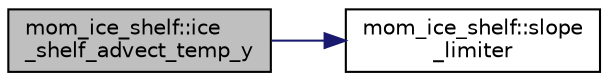 digraph "mom_ice_shelf::ice_shelf_advect_temp_y"
{
 // INTERACTIVE_SVG=YES
  edge [fontname="Helvetica",fontsize="10",labelfontname="Helvetica",labelfontsize="10"];
  node [fontname="Helvetica",fontsize="10",shape=record];
  rankdir="LR";
  Node138 [label="mom_ice_shelf::ice\l_shelf_advect_temp_y",height=0.2,width=0.4,color="black", fillcolor="grey75", style="filled", fontcolor="black"];
  Node138 -> Node139 [color="midnightblue",fontsize="10",style="solid",fontname="Helvetica"];
  Node139 [label="mom_ice_shelf::slope\l_limiter",height=0.2,width=0.4,color="black", fillcolor="white", style="filled",URL="$namespacemom__ice__shelf.html#ac30ce29228457ec8a19679f25960ef21",tooltip="used for flux limiting in advective subroutines Van Leer limiter (source: Wikipedia) ..."];
}

